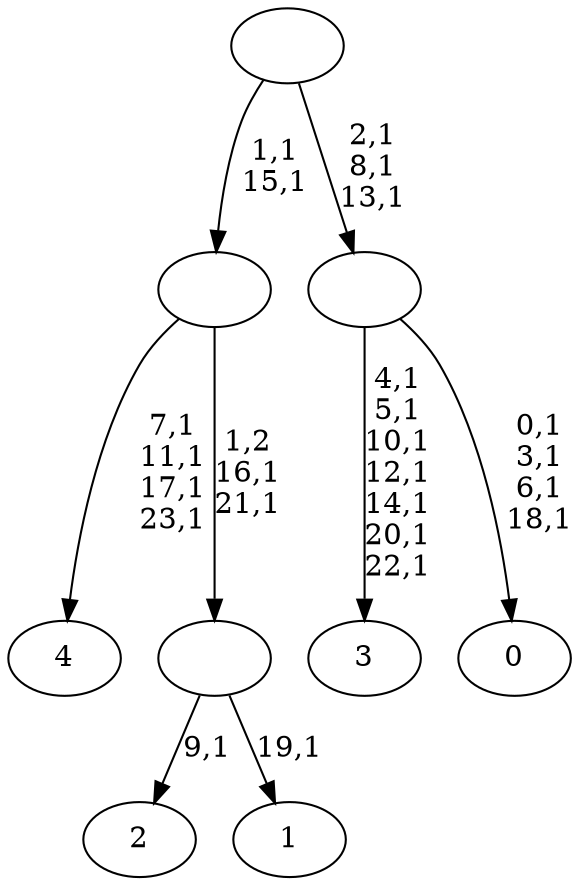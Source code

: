 digraph T {
	29 [label="4"]
	24 [label="3"]
	16 [label="2"]
	14 [label="1"]
	12 [label=""]
	10 [label=""]
	8 [label="0"]
	3 [label=""]
	0 [label=""]
	12 -> 14 [label="19,1"]
	12 -> 16 [label="9,1"]
	10 -> 12 [label="1,2\n16,1\n21,1"]
	10 -> 29 [label="7,1\n11,1\n17,1\n23,1"]
	3 -> 8 [label="0,1\n3,1\n6,1\n18,1"]
	3 -> 24 [label="4,1\n5,1\n10,1\n12,1\n14,1\n20,1\n22,1"]
	0 -> 3 [label="2,1\n8,1\n13,1"]
	0 -> 10 [label="1,1\n15,1"]
}
